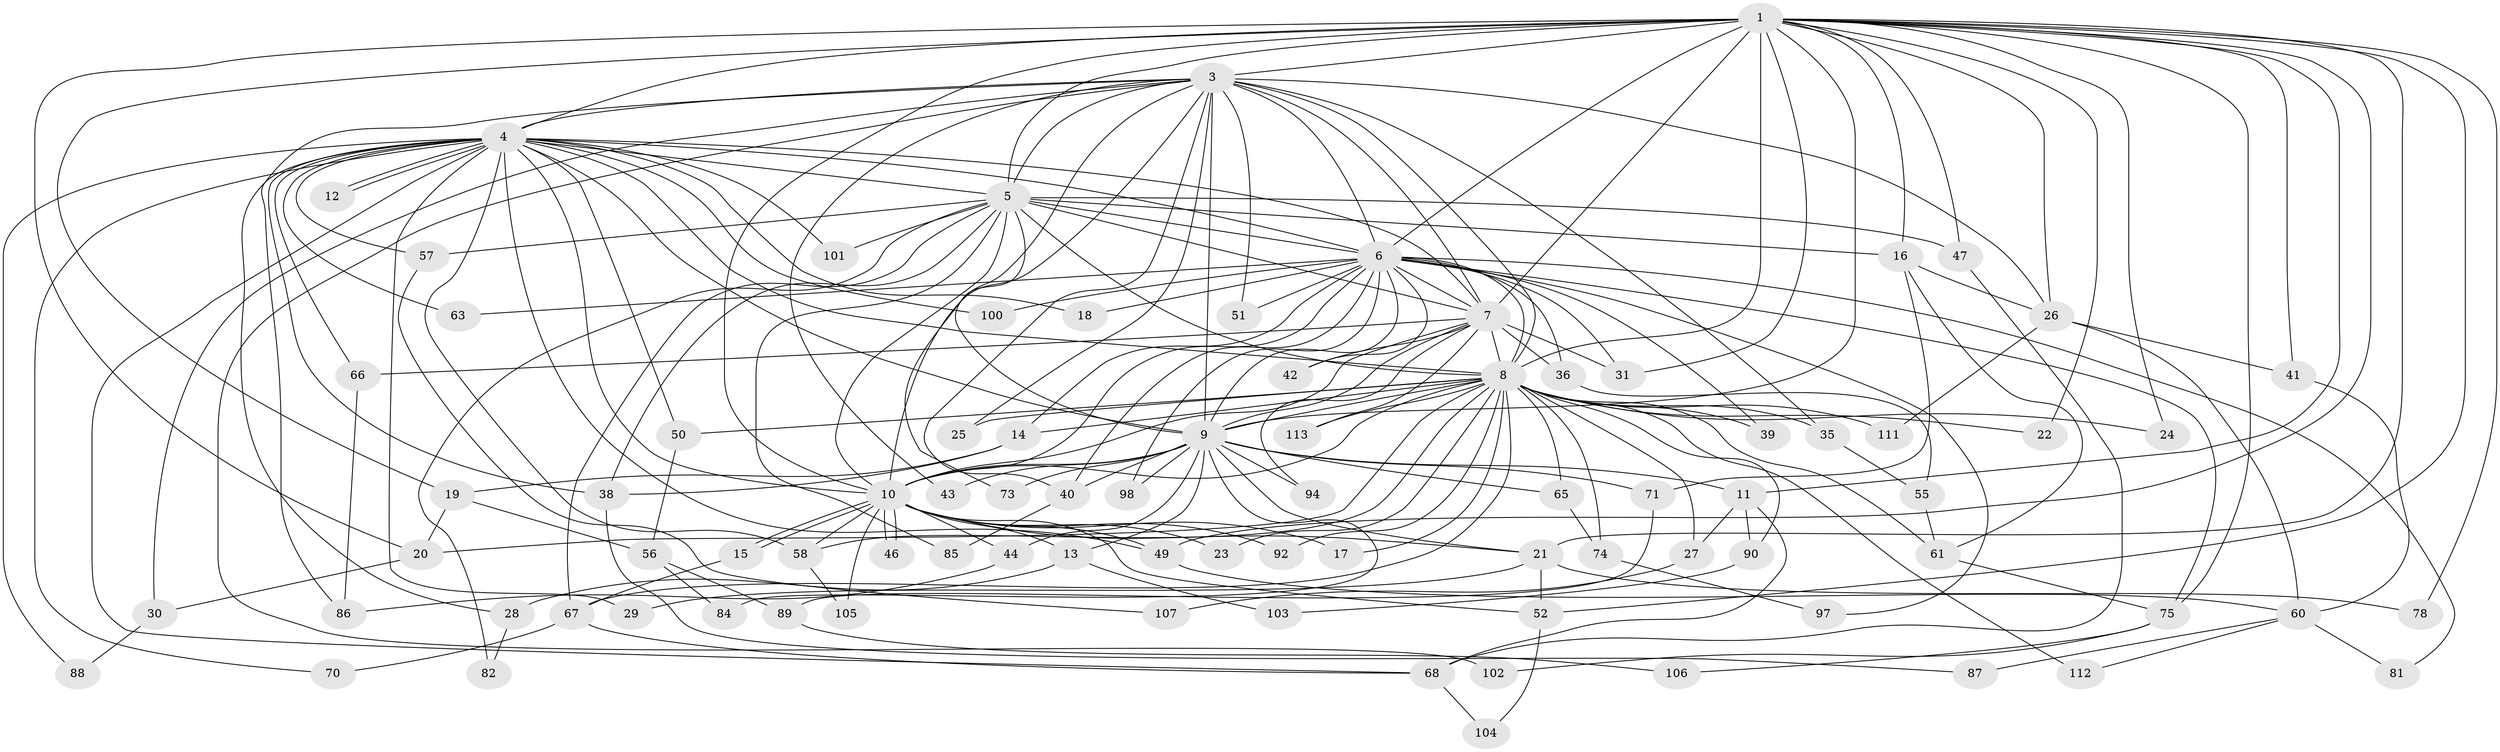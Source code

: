 // Generated by graph-tools (version 1.1) at 2025/23/03/03/25 07:23:38]
// undirected, 86 vertices, 206 edges
graph export_dot {
graph [start="1"]
  node [color=gray90,style=filled];
  1 [super="+2"];
  3 [super="+80"];
  4 [super="+34"];
  5 [super="+79"];
  6 [super="+37"];
  7 [super="+32"];
  8 [super="+72"];
  9 [super="+53"];
  10 [super="+77"];
  11 [super="+109"];
  12;
  13;
  14 [super="+45"];
  15;
  16;
  17;
  18;
  19 [super="+48"];
  20 [super="+33"];
  21 [super="+76"];
  22;
  23;
  24;
  25;
  26 [super="+69"];
  27 [super="+59"];
  28;
  29;
  30;
  31 [super="+54"];
  35;
  36;
  38;
  39;
  40 [super="+96"];
  41;
  42;
  43;
  44;
  46;
  47;
  49 [super="+99"];
  50;
  51;
  52 [super="+95"];
  55;
  56;
  57;
  58 [super="+64"];
  60 [super="+62"];
  61 [super="+108"];
  63;
  65;
  66;
  67 [super="+83"];
  68 [super="+110"];
  70;
  71;
  73;
  74;
  75 [super="+93"];
  78;
  81;
  82;
  84;
  85;
  86 [super="+91"];
  87;
  88;
  89;
  90;
  92;
  94;
  97;
  98;
  100;
  101;
  102;
  103;
  104;
  105;
  106;
  107;
  111;
  112;
  113;
  1 -- 3 [weight=2];
  1 -- 4 [weight=2];
  1 -- 5 [weight=2];
  1 -- 6 [weight=2];
  1 -- 7 [weight=2];
  1 -- 8 [weight=3];
  1 -- 9 [weight=2];
  1 -- 10 [weight=2];
  1 -- 16;
  1 -- 75;
  1 -- 11;
  1 -- 78;
  1 -- 19;
  1 -- 21 [weight=2];
  1 -- 22;
  1 -- 24;
  1 -- 26;
  1 -- 31;
  1 -- 41;
  1 -- 47;
  1 -- 49;
  1 -- 52;
  1 -- 20;
  3 -- 4;
  3 -- 5;
  3 -- 6;
  3 -- 7 [weight=2];
  3 -- 8;
  3 -- 9;
  3 -- 10;
  3 -- 25;
  3 -- 26;
  3 -- 30;
  3 -- 35;
  3 -- 43;
  3 -- 51;
  3 -- 73;
  3 -- 86;
  3 -- 102;
  3 -- 40;
  4 -- 5;
  4 -- 6;
  4 -- 7;
  4 -- 8;
  4 -- 9 [weight=2];
  4 -- 10;
  4 -- 12;
  4 -- 12;
  4 -- 18;
  4 -- 28;
  4 -- 29;
  4 -- 38;
  4 -- 49;
  4 -- 50;
  4 -- 57;
  4 -- 58;
  4 -- 63;
  4 -- 66;
  4 -- 68;
  4 -- 70;
  4 -- 88;
  4 -- 100;
  4 -- 101;
  5 -- 6;
  5 -- 7 [weight=2];
  5 -- 8;
  5 -- 9;
  5 -- 10;
  5 -- 16;
  5 -- 38;
  5 -- 47;
  5 -- 57;
  5 -- 67;
  5 -- 82;
  5 -- 85;
  5 -- 101;
  6 -- 7;
  6 -- 8;
  6 -- 9;
  6 -- 10 [weight=2];
  6 -- 14;
  6 -- 18;
  6 -- 36;
  6 -- 39;
  6 -- 40;
  6 -- 42;
  6 -- 51;
  6 -- 63;
  6 -- 81;
  6 -- 97;
  6 -- 98;
  6 -- 100;
  6 -- 31;
  6 -- 75;
  7 -- 8;
  7 -- 9 [weight=2];
  7 -- 10;
  7 -- 31;
  7 -- 36;
  7 -- 94;
  7 -- 113;
  7 -- 66;
  7 -- 42;
  8 -- 9 [weight=2];
  8 -- 10;
  8 -- 14;
  8 -- 17;
  8 -- 20;
  8 -- 22;
  8 -- 23;
  8 -- 24;
  8 -- 25;
  8 -- 27 [weight=2];
  8 -- 35;
  8 -- 39;
  8 -- 50;
  8 -- 58;
  8 -- 61;
  8 -- 65;
  8 -- 67;
  8 -- 74;
  8 -- 90;
  8 -- 92;
  8 -- 111;
  8 -- 112;
  8 -- 113;
  9 -- 10;
  9 -- 11;
  9 -- 13;
  9 -- 21;
  9 -- 40;
  9 -- 43;
  9 -- 44;
  9 -- 65;
  9 -- 71;
  9 -- 73;
  9 -- 84;
  9 -- 94;
  9 -- 98;
  10 -- 13;
  10 -- 15;
  10 -- 15;
  10 -- 17;
  10 -- 23;
  10 -- 44;
  10 -- 46;
  10 -- 46;
  10 -- 105;
  10 -- 92;
  10 -- 21;
  10 -- 49;
  10 -- 58;
  10 -- 52;
  11 -- 27;
  11 -- 90;
  11 -- 68;
  13 -- 28;
  13 -- 103;
  14 -- 38;
  14 -- 19;
  15 -- 67;
  16 -- 61;
  16 -- 71;
  16 -- 26;
  19 -- 20;
  19 -- 56;
  20 -- 30;
  21 -- 29;
  21 -- 52;
  21 -- 78;
  26 -- 41;
  26 -- 111;
  26 -- 60;
  27 -- 107;
  28 -- 82;
  30 -- 88;
  35 -- 55;
  36 -- 55;
  38 -- 87;
  40 -- 85;
  41 -- 60;
  44 -- 86;
  47 -- 68;
  49 -- 60;
  50 -- 56;
  52 -- 104;
  55 -- 61;
  56 -- 84;
  56 -- 89;
  57 -- 107;
  58 -- 105;
  60 -- 87;
  60 -- 112;
  60 -- 81;
  61 -- 75;
  65 -- 74;
  66 -- 86;
  67 -- 70;
  67 -- 68;
  68 -- 104;
  71 -- 89;
  74 -- 97;
  75 -- 102;
  75 -- 106;
  89 -- 106;
  90 -- 103;
}
